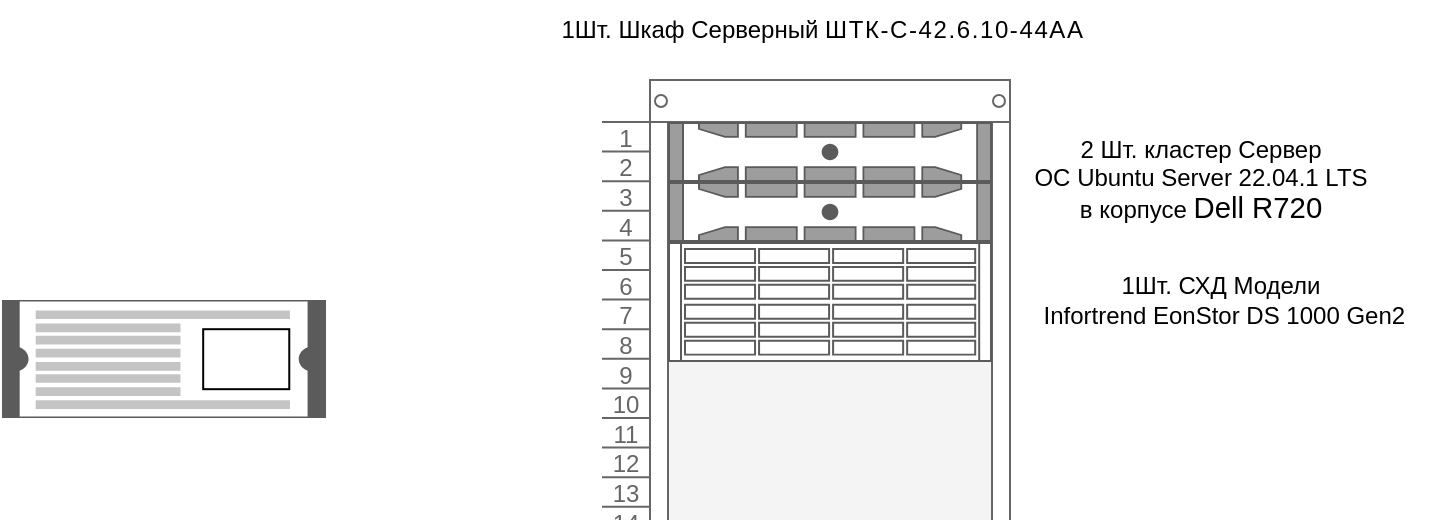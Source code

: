 <mxfile version="20.6.0" type="github">
  <diagram id="DBfRJoXa5LaV-VtZM0GC" name="Страница 1">
    <mxGraphModel dx="780" dy="1144" grid="1" gridSize="10" guides="1" tooltips="1" connect="1" arrows="1" fold="1" page="1" pageScale="1" pageWidth="827" pageHeight="1169" math="0" shadow="0">
      <root>
        <mxCell id="0" />
        <mxCell id="1" parent="0" />
        <mxCell id="QCnQZAr7r_aBpMfSyDfS-2" value="" style="strokeColor=#666666;html=1;verticalLabelPosition=bottom;labelBackgroundColor=#ffffff;verticalAlign=top;outlineConnect=0;shadow=0;dashed=0;shape=mxgraph.rackGeneral.rackCabinet2;fillColor2=#f4f4f4;container=1;collapsible=0;childLayout=rack;allowGaps=1;marginLeft=33;marginRight=9;marginTop=21;marginBottom=22;textColor=#666666;numDisp=ascend;unitNum=42;" vertex="1" parent="1">
          <mxGeometry x="340" y="250" width="204" height="219" as="geometry" />
        </mxCell>
        <mxCell id="QCnQZAr7r_aBpMfSyDfS-8" value="" style="strokeColor=#666666;html=1;labelPosition=right;align=left;spacingLeft=15;shadow=0;dashed=0;outlineConnect=0;shape=mxgraph.rack.dell.poweredge_r730;fontSize=12;" vertex="1" parent="QCnQZAr7r_aBpMfSyDfS-2">
          <mxGeometry x="33" y="21" width="162" height="30" as="geometry" />
        </mxCell>
        <mxCell id="QCnQZAr7r_aBpMfSyDfS-9" value="" style="strokeColor=#666666;html=1;labelPosition=right;align=left;spacingLeft=15;shadow=0;dashed=0;outlineConnect=0;shape=mxgraph.rack.dell.poweredge_r730;fontSize=12;" vertex="1" parent="QCnQZAr7r_aBpMfSyDfS-2">
          <mxGeometry x="33" y="51" width="162" height="30" as="geometry" />
        </mxCell>
        <mxCell id="QCnQZAr7r_aBpMfSyDfS-10" value="" style="shape=mxgraph.rack.oracle.sun_zfs_storage_7320;html=1;labelPosition=right;align=left;spacingLeft=15;dashed=0;shadow=0;fillColor=#ffffff;labelBackgroundColor=none;fontSize=12;" vertex="1" parent="QCnQZAr7r_aBpMfSyDfS-2">
          <mxGeometry x="33" y="81" width="162" height="60" as="geometry" />
        </mxCell>
        <mxCell id="QCnQZAr7r_aBpMfSyDfS-3" value="1Шт. Шкаф Серверный&amp;nbsp;&lt;span style=&quot;font-family: Jeko, Arial, sans-serif; letter-spacing: 0.8px; text-align: start; text-transform: uppercase;&quot;&gt;ШТК-С-42.6.10-44АА&lt;/span&gt;" style="text;html=1;align=center;verticalAlign=middle;resizable=0;points=[];autosize=1;strokeColor=none;fillColor=none;" vertex="1" parent="1">
          <mxGeometry x="305" y="210" width="290" height="30" as="geometry" />
        </mxCell>
        <mxCell id="QCnQZAr7r_aBpMfSyDfS-4" value="" style="shape=mxgraph.rack.apc.apc_smart_ups_5000_va_5u;html=1;labelPosition=right;align=left;spacingLeft=15;dashed=0;shadow=0;fillColor=#ffffff;fontSize=12;" vertex="1" parent="1">
          <mxGeometry x="40" y="360" width="162" height="59" as="geometry" />
        </mxCell>
        <mxCell id="QCnQZAr7r_aBpMfSyDfS-7" value="2 Шт.&amp;nbsp;кластер&amp;nbsp;Сервер&lt;br&gt;&lt;span style=&quot;&quot; lang=&quot;EN-US&quot;&gt;OC&lt;/span&gt;&lt;span style=&quot;&quot; lang=&quot;EN-US&quot;&gt; &lt;/span&gt;&lt;span style=&quot;&quot; lang=&quot;EN-US&quot;&gt;Ubuntu&lt;/span&gt;&lt;span style=&quot;&quot; lang=&quot;EN-US&quot;&gt; &lt;/span&gt;&lt;span style=&quot;&quot; lang=&quot;EN-US&quot;&gt;Server&lt;/span&gt; 22.04.1 &lt;span style=&quot;&quot; lang=&quot;EN-US&quot;&gt;LTS&lt;br&gt;в корпусе&amp;nbsp;&lt;/span&gt;&lt;span style=&quot;font-size: 11pt; line-height: 115%; font-family: Calibri, sans-serif;&quot; lang=&quot;EN-US&quot;&gt;Dell R720&lt;/span&gt;&lt;span style=&quot;font-style: italic;&quot; lang=&quot;EN-US&quot;&gt;&lt;br&gt;&lt;/span&gt;" style="text;html=1;align=center;verticalAlign=middle;resizable=0;points=[];autosize=1;strokeColor=none;fillColor=none;fontSize=12;" vertex="1" parent="1">
          <mxGeometry x="544" y="270" width="190" height="60" as="geometry" />
        </mxCell>
        <mxCell id="QCnQZAr7r_aBpMfSyDfS-11" value="1Шт. СХД Модели&lt;br&gt;&amp;nbsp;Infortrend EonStor DS 1000 Gen2" style="text;html=1;align=center;verticalAlign=middle;resizable=0;points=[];autosize=1;strokeColor=none;fillColor=none;fontSize=12;" vertex="1" parent="1">
          <mxGeometry x="544" y="339.5" width="210" height="40" as="geometry" />
        </mxCell>
      </root>
    </mxGraphModel>
  </diagram>
</mxfile>
